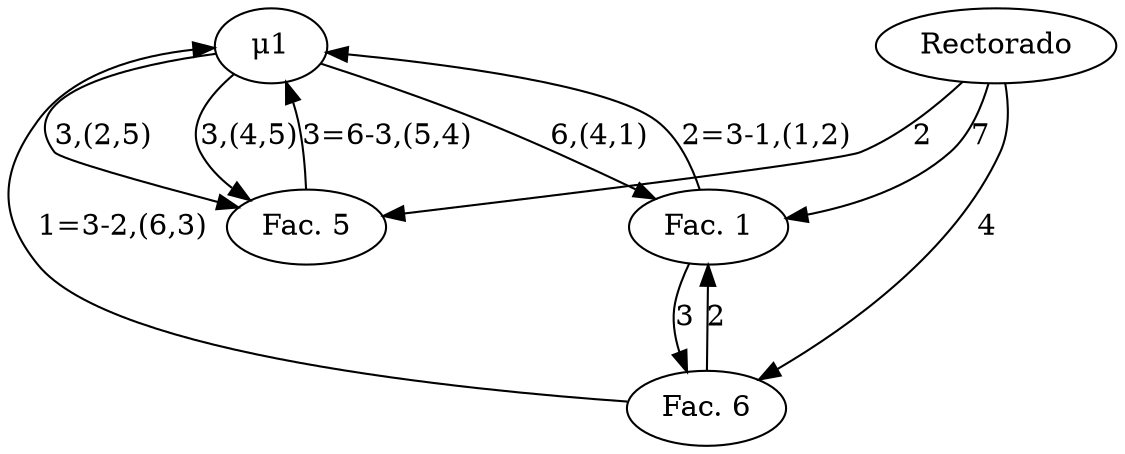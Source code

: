 digraph G {
        m1 [label="&mu;1"];
        
        Rectorado -> "Fac. 1" [label="7"];
        Rectorado -> "Fac. 5" [label="2"];
        Rectorado -> "Fac. 6" [label="4"];
        
        m1        -> "Fac. 5" [label="3,(2,5)"];
        m1        -> "Fac. 1" [label="6,(4,1)"];
        m1        -> "Fac. 5" [label="3,(4,5)"];
        
        "Fac. 1"  -> m1 [label="2=3-1,(1,2)"];
        "Fac. 1"  -> "Fac. 6" [label="3"];
        
        "Fac. 5"  -> m1 [label="3=6-3,(5,4)"];
        
        "Fac. 6"  -> "Fac. 1" [label="2"];
        "Fac. 6"  -> m1 [label="1=3-2,(6,3)"];
}
